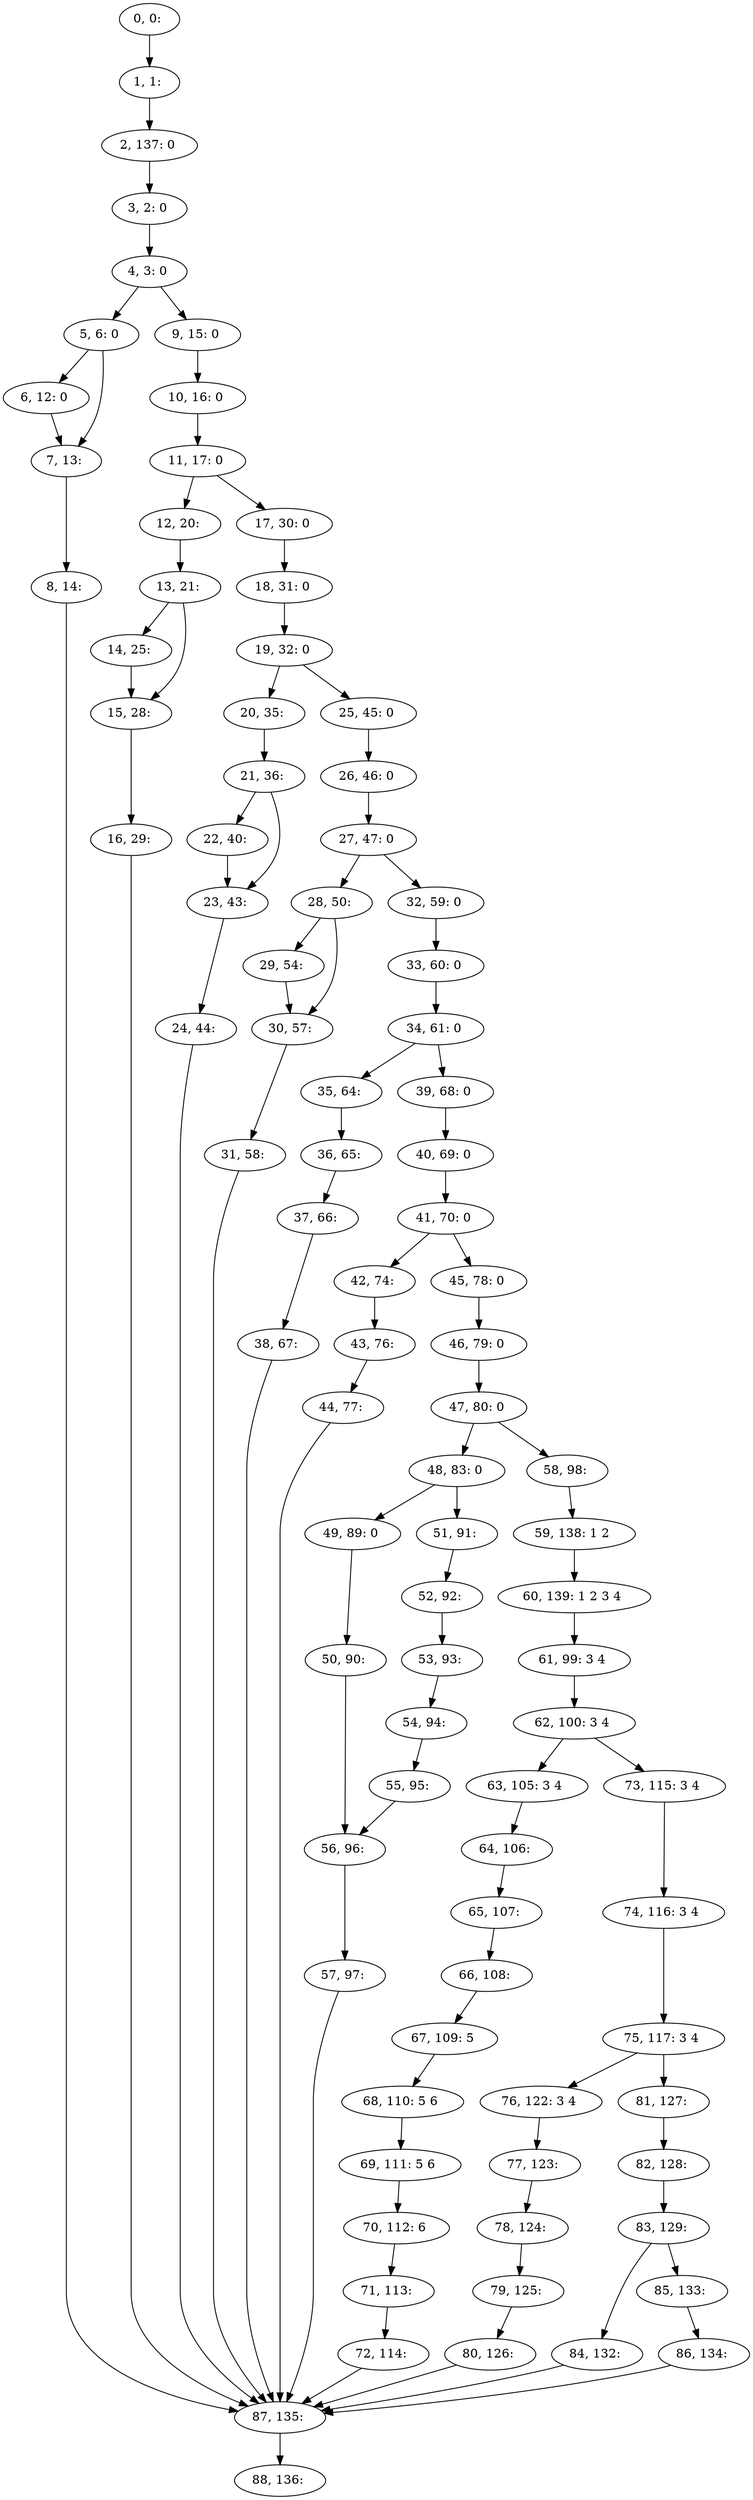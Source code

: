 digraph G {
0[label="0, 0: "];
1[label="1, 1: "];
2[label="2, 137: 0 "];
3[label="3, 2: 0 "];
4[label="4, 3: 0 "];
5[label="5, 6: 0 "];
6[label="6, 12: 0 "];
7[label="7, 13: "];
8[label="8, 14: "];
9[label="9, 15: 0 "];
10[label="10, 16: 0 "];
11[label="11, 17: 0 "];
12[label="12, 20: "];
13[label="13, 21: "];
14[label="14, 25: "];
15[label="15, 28: "];
16[label="16, 29: "];
17[label="17, 30: 0 "];
18[label="18, 31: 0 "];
19[label="19, 32: 0 "];
20[label="20, 35: "];
21[label="21, 36: "];
22[label="22, 40: "];
23[label="23, 43: "];
24[label="24, 44: "];
25[label="25, 45: 0 "];
26[label="26, 46: 0 "];
27[label="27, 47: 0 "];
28[label="28, 50: "];
29[label="29, 54: "];
30[label="30, 57: "];
31[label="31, 58: "];
32[label="32, 59: 0 "];
33[label="33, 60: 0 "];
34[label="34, 61: 0 "];
35[label="35, 64: "];
36[label="36, 65: "];
37[label="37, 66: "];
38[label="38, 67: "];
39[label="39, 68: 0 "];
40[label="40, 69: 0 "];
41[label="41, 70: 0 "];
42[label="42, 74: "];
43[label="43, 76: "];
44[label="44, 77: "];
45[label="45, 78: 0 "];
46[label="46, 79: 0 "];
47[label="47, 80: 0 "];
48[label="48, 83: 0 "];
49[label="49, 89: 0 "];
50[label="50, 90: "];
51[label="51, 91: "];
52[label="52, 92: "];
53[label="53, 93: "];
54[label="54, 94: "];
55[label="55, 95: "];
56[label="56, 96: "];
57[label="57, 97: "];
58[label="58, 98: "];
59[label="59, 138: 1 2 "];
60[label="60, 139: 1 2 3 4 "];
61[label="61, 99: 3 4 "];
62[label="62, 100: 3 4 "];
63[label="63, 105: 3 4 "];
64[label="64, 106: "];
65[label="65, 107: "];
66[label="66, 108: "];
67[label="67, 109: 5 "];
68[label="68, 110: 5 6 "];
69[label="69, 111: 5 6 "];
70[label="70, 112: 6 "];
71[label="71, 113: "];
72[label="72, 114: "];
73[label="73, 115: 3 4 "];
74[label="74, 116: 3 4 "];
75[label="75, 117: 3 4 "];
76[label="76, 122: 3 4 "];
77[label="77, 123: "];
78[label="78, 124: "];
79[label="79, 125: "];
80[label="80, 126: "];
81[label="81, 127: "];
82[label="82, 128: "];
83[label="83, 129: "];
84[label="84, 132: "];
85[label="85, 133: "];
86[label="86, 134: "];
87[label="87, 135: "];
88[label="88, 136: "];
0->1 ;
1->2 ;
2->3 ;
3->4 ;
4->5 ;
4->9 ;
5->6 ;
5->7 ;
6->7 ;
7->8 ;
8->87 ;
9->10 ;
10->11 ;
11->12 ;
11->17 ;
12->13 ;
13->14 ;
13->15 ;
14->15 ;
15->16 ;
16->87 ;
17->18 ;
18->19 ;
19->20 ;
19->25 ;
20->21 ;
21->22 ;
21->23 ;
22->23 ;
23->24 ;
24->87 ;
25->26 ;
26->27 ;
27->28 ;
27->32 ;
28->29 ;
28->30 ;
29->30 ;
30->31 ;
31->87 ;
32->33 ;
33->34 ;
34->35 ;
34->39 ;
35->36 ;
36->37 ;
37->38 ;
38->87 ;
39->40 ;
40->41 ;
41->42 ;
41->45 ;
42->43 ;
43->44 ;
44->87 ;
45->46 ;
46->47 ;
47->48 ;
47->58 ;
48->49 ;
48->51 ;
49->50 ;
50->56 ;
51->52 ;
52->53 ;
53->54 ;
54->55 ;
55->56 ;
56->57 ;
57->87 ;
58->59 ;
59->60 ;
60->61 ;
61->62 ;
62->63 ;
62->73 ;
63->64 ;
64->65 ;
65->66 ;
66->67 ;
67->68 ;
68->69 ;
69->70 ;
70->71 ;
71->72 ;
72->87 ;
73->74 ;
74->75 ;
75->76 ;
75->81 ;
76->77 ;
77->78 ;
78->79 ;
79->80 ;
80->87 ;
81->82 ;
82->83 ;
83->84 ;
83->85 ;
84->87 ;
85->86 ;
86->87 ;
87->88 ;
}
